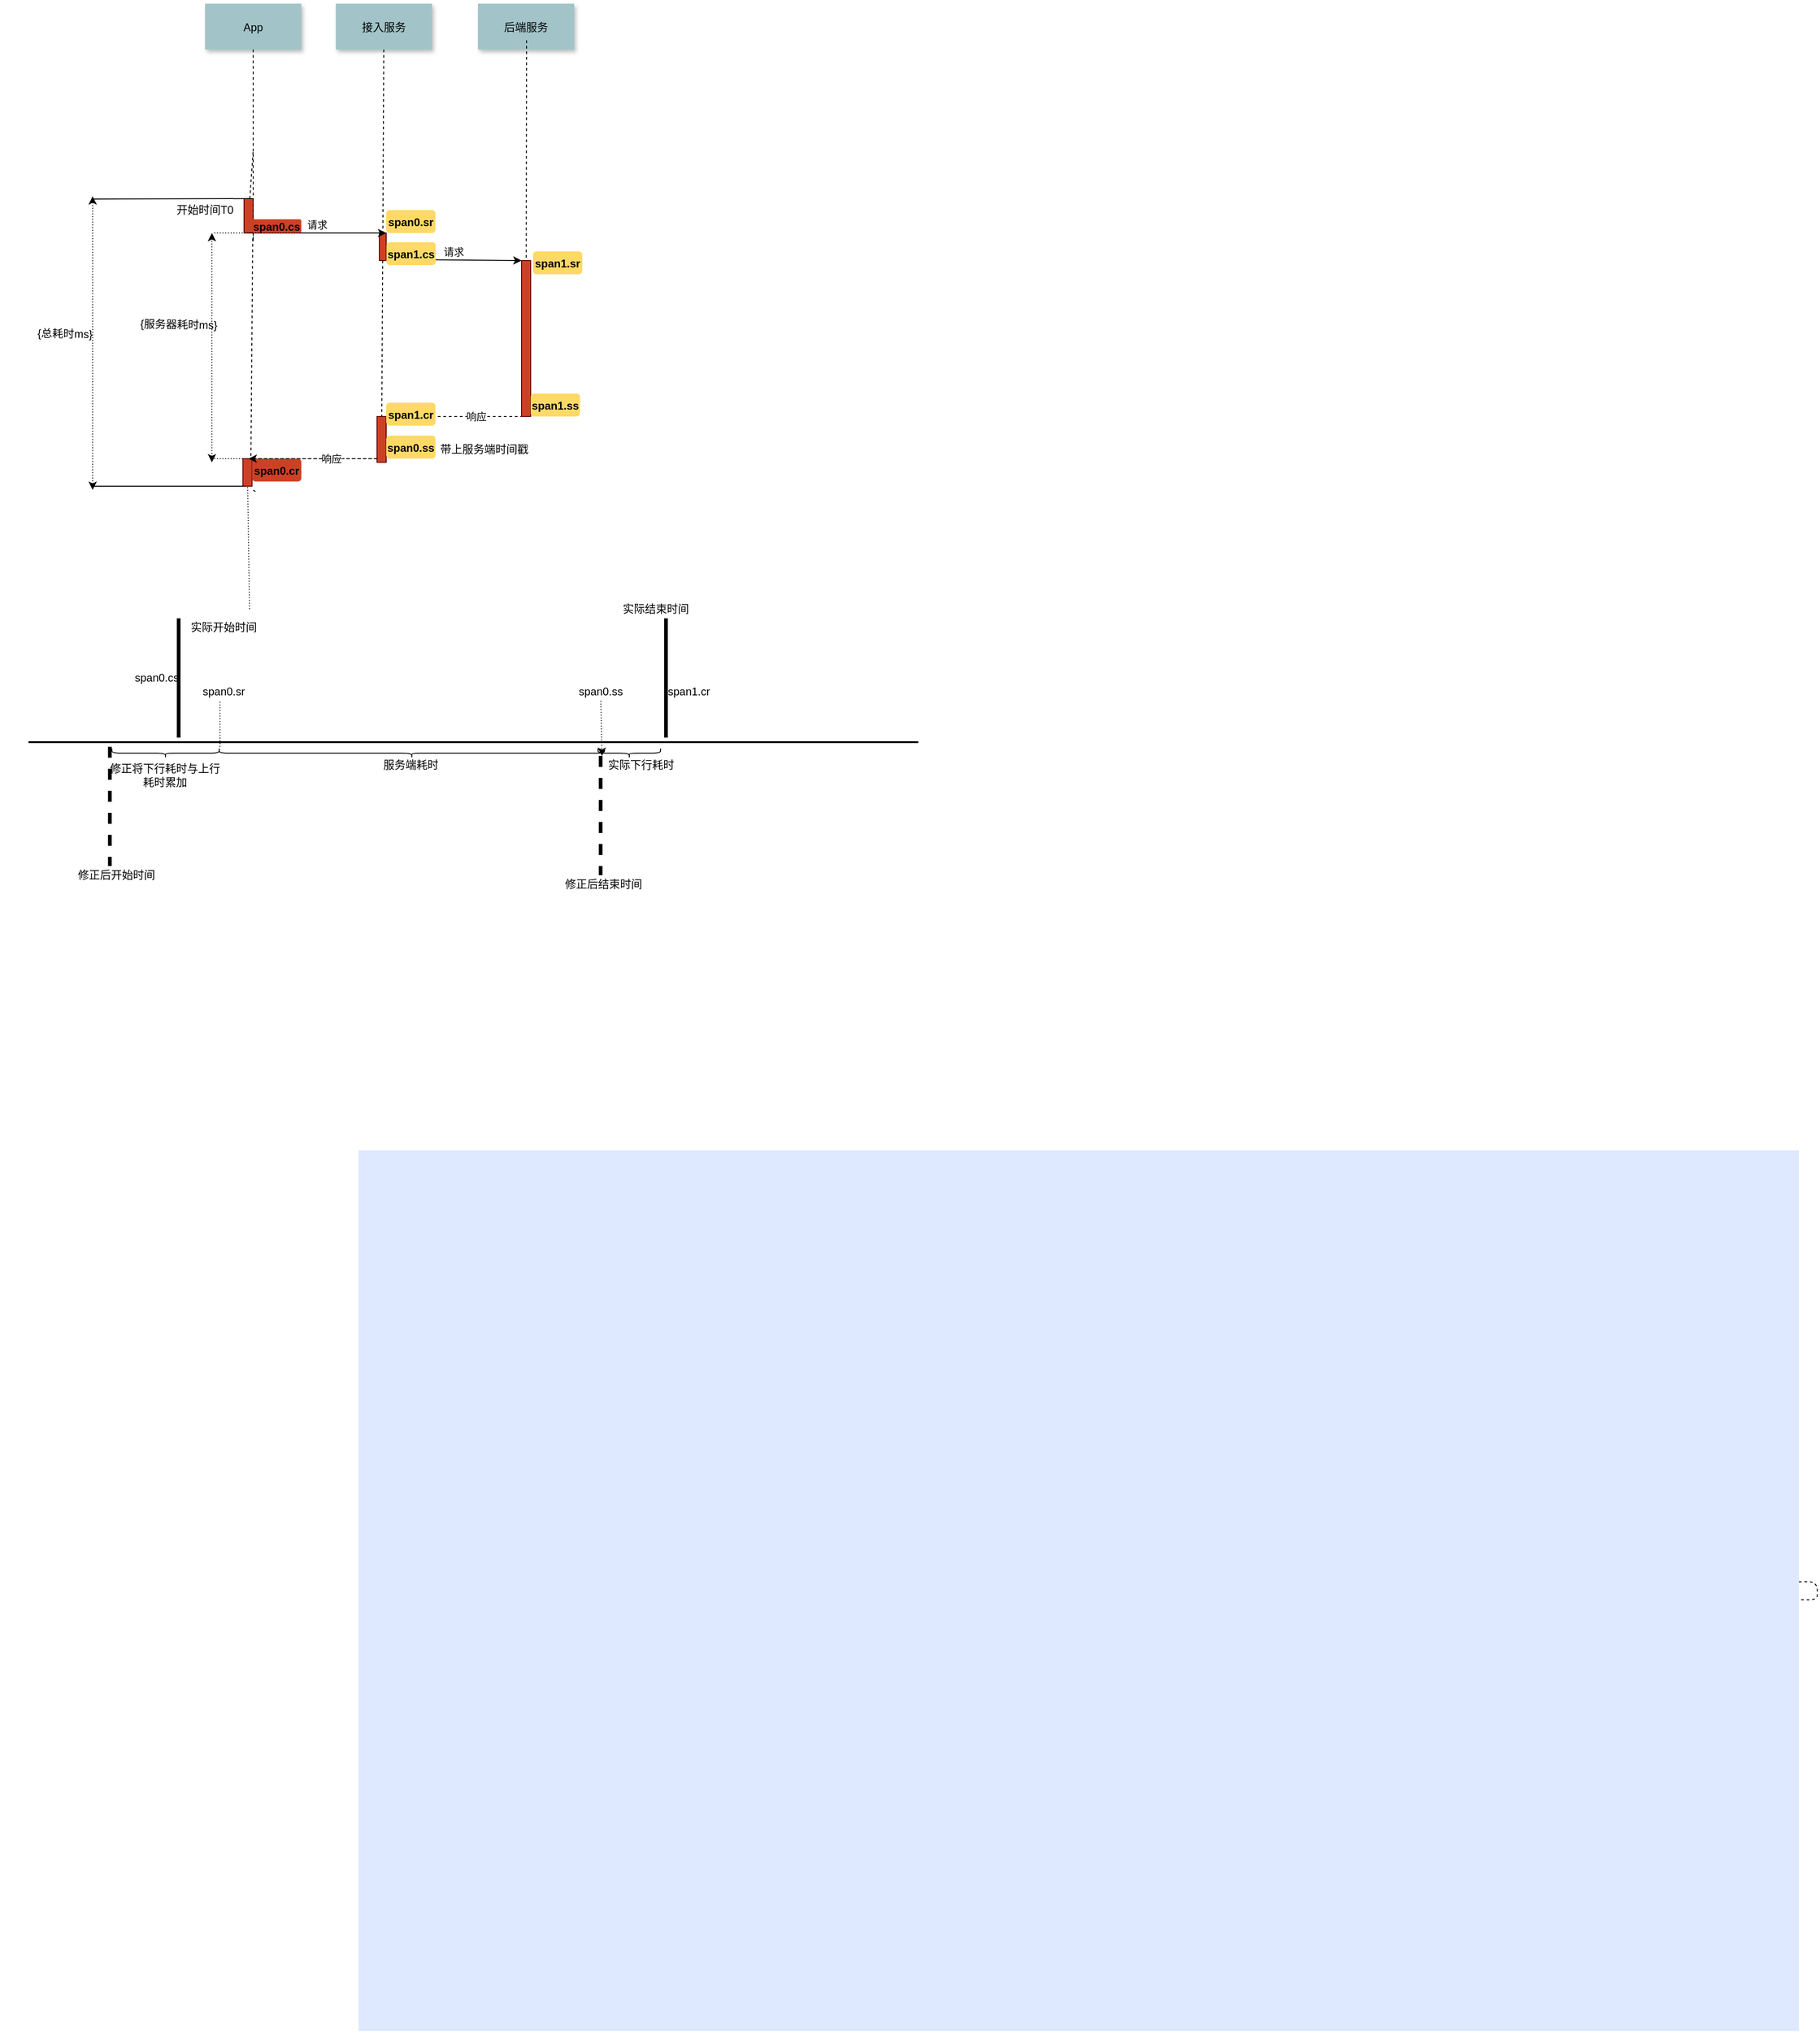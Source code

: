 <mxfile version="14.1.1" type="github">
  <diagram name="Page-1" id="9361dd3d-8414-5efd-6122-117bd74ce7a7">
    <mxGraphModel dx="1822" dy="1194" grid="1" gridSize="10" guides="1" tooltips="1" connect="1" arrows="1" fold="1" page="0" pageScale="1.5" pageWidth="826" pageHeight="1169" background="#ffffff" math="0" shadow="0">
      <root>
        <mxCell id="0" />
        <mxCell id="1" parent="0" />
        <mxCell id="69" value="" style="fillColor=#DEE8FF;strokeColor=none" parent="1" vertex="1">
          <mxGeometry x="320" y="1210" width="1570" height="960" as="geometry" />
        </mxCell>
        <mxCell id="2" value="" style="fillColor=#CC4125;strokeColor=#660000" parent="1" vertex="1">
          <mxGeometry x="195" y="172.5" width="10" height="37.5" as="geometry" />
        </mxCell>
        <mxCell id="4" value="App" style="shadow=1;fillColor=#A2C4C9;strokeColor=none" parent="1" vertex="1">
          <mxGeometry x="152.5" y="-40" width="105" height="50" as="geometry" />
        </mxCell>
        <mxCell id="6" value="" style="fillColor=#CC4125;strokeColor=#660000" parent="1" vertex="1">
          <mxGeometry x="342.5" y="210" width="7.5" height="30" as="geometry" />
        </mxCell>
        <mxCell id="7" value="接入服务" style="shadow=1;fillColor=#A2C4C9;strokeColor=none" parent="1" vertex="1">
          <mxGeometry x="295" y="-40" width="105" height="50" as="geometry" />
        </mxCell>
        <mxCell id="8" value="" style="edgeStyle=none;endArrow=none;dashed=1" parent="1" source="7" target="6" edge="1">
          <mxGeometry x="272.335" y="65" width="100" height="100" as="geometry">
            <mxPoint x="347.259" y="10" as="sourcePoint" />
            <mxPoint x="347.576" y="65" as="targetPoint" />
          </mxGeometry>
        </mxCell>
        <mxCell id="9" value="请求" style="edgeStyle=none;verticalLabelPosition=top;verticalAlign=bottom;" parent="1" edge="1">
          <mxGeometry x="240" y="122.5" width="100" height="100" as="geometry">
            <mxPoint x="200" y="210" as="sourcePoint" />
            <mxPoint x="350" y="210" as="targetPoint" />
          </mxGeometry>
        </mxCell>
        <mxCell id="22" value="后端服务" style="shadow=1;fillColor=#A2C4C9;strokeColor=none" parent="1" vertex="1">
          <mxGeometry x="450" y="-40" width="105" height="50" as="geometry" />
        </mxCell>
        <mxCell id="33" value="" style="edgeStyle=elbowEdgeStyle;elbow=horizontal;endArrow=none;dashed=1" parent="1" source="4" edge="1">
          <mxGeometry x="230.0" y="210" width="100" height="100" as="geometry">
            <mxPoint x="230.0" y="310" as="sourcePoint" />
            <mxPoint x="205" y="220" as="targetPoint" />
          </mxGeometry>
        </mxCell>
        <mxCell id="44" value="" style="edgeStyle=none;dashed=1;endArrow=none" parent="1" edge="1">
          <mxGeometry x="50" y="160" width="100" height="100" as="geometry">
            <mxPoint x="205" y="210" as="sourcePoint" />
            <mxPoint x="205" y="220" as="targetPoint" />
          </mxGeometry>
        </mxCell>
        <mxCell id="48" value="" style="fillColor=#CC4125;strokeColor=#660000" parent="1" vertex="1">
          <mxGeometry x="340" y="410" width="10" height="50" as="geometry" />
        </mxCell>
        <mxCell id="52" value="" style="edgeStyle=none;endArrow=none;dashed=1" parent="1" source="6" target="48" edge="1">
          <mxGeometry x="376.571" y="199.697" width="100" height="100" as="geometry">
            <mxPoint x="451.736" y="144.697" as="sourcePoint" />
            <mxPoint x="451.736" y="324.091" as="targetPoint" />
          </mxGeometry>
        </mxCell>
        <mxCell id="67" value="" style="edgeStyle=elbowEdgeStyle;elbow=vertical;dashed=1;verticalLabelPosition=bottom;verticalAlign=top;exitX=0.75;exitY=1;exitDx=0;exitDy=0;" parent="1" edge="1">
          <mxGeometry x="692.75" y="464.842" width="100" height="100" as="geometry">
            <mxPoint x="505.25" y="410" as="sourcePoint" />
            <mxPoint x="350.25" y="410" as="targetPoint" />
            <Array as="points" />
          </mxGeometry>
        </mxCell>
        <mxCell id="5HQxEZFpeDwhPZsDs-Bs-100" value="响应" style="edgeLabel;html=1;align=center;verticalAlign=middle;resizable=0;points=[];" vertex="1" connectable="0" parent="67">
          <mxGeometry relative="1" as="geometry">
            <mxPoint x="20" as="offset" />
          </mxGeometry>
        </mxCell>
        <mxCell id="75" value="span0.cs" style="rounded=1;fontStyle=1;strokeColor=none;fillColor=#CC4125;" parent="1" vertex="1">
          <mxGeometry x="203.75" y="195" width="53.75" height="15" as="geometry" />
        </mxCell>
        <mxCell id="5HQxEZFpeDwhPZsDs-Bs-90" value="" style="fillColor=#CC4125;strokeColor=#660000" vertex="1" parent="1">
          <mxGeometry x="497.5" y="240" width="10" height="170" as="geometry" />
        </mxCell>
        <mxCell id="5HQxEZFpeDwhPZsDs-Bs-91" value="请求" style="edgeStyle=none;verticalLabelPosition=top;verticalAlign=bottom;entryX=0;entryY=0;entryDx=0;entryDy=0;exitX=0;exitY=0.75;exitDx=0;exitDy=0;" edge="1" parent="1" source="5HQxEZFpeDwhPZsDs-Bs-112" target="5HQxEZFpeDwhPZsDs-Bs-90">
          <mxGeometry x="380" y="32.5" width="100" height="100" as="geometry">
            <mxPoint x="350" y="290" as="sourcePoint" />
            <mxPoint x="500" y="120" as="targetPoint" />
          </mxGeometry>
        </mxCell>
        <mxCell id="5HQxEZFpeDwhPZsDs-Bs-94" value="" style="edgeStyle=none;dashed=1;endArrow=none" edge="1" parent="1" source="2">
          <mxGeometry x="50" y="160" width="100" height="100" as="geometry">
            <mxPoint x="205" y="100" as="sourcePoint" />
            <mxPoint x="205" y="120" as="targetPoint" />
          </mxGeometry>
        </mxCell>
        <mxCell id="5HQxEZFpeDwhPZsDs-Bs-95" value="" style="edgeStyle=none;endArrow=none;dashed=1;entryX=0.75;entryY=0;entryDx=0;entryDy=0;" edge="1" parent="1">
          <mxGeometry x="233.571" y="295.527" width="100" height="100" as="geometry">
            <mxPoint x="205" y="490.412" as="sourcePoint" />
            <mxPoint x="207.5" y="491.66" as="targetPoint" />
          </mxGeometry>
        </mxCell>
        <mxCell id="5HQxEZFpeDwhPZsDs-Bs-97" value="" style="edgeStyle=none;endArrow=none;dashed=1" edge="1" parent="1" target="5HQxEZFpeDwhPZsDs-Bs-90">
          <mxGeometry x="427.925" y="55" width="100" height="100" as="geometry">
            <mxPoint x="502.988" as="sourcePoint" />
            <mxPoint x="502.004" y="240" as="targetPoint" />
          </mxGeometry>
        </mxCell>
        <mxCell id="5HQxEZFpeDwhPZsDs-Bs-102" value="" style="fillColor=#CC4125;strokeColor=#660000" vertex="1" parent="1">
          <mxGeometry x="193.75" y="456" width="10" height="30" as="geometry" />
        </mxCell>
        <mxCell id="5HQxEZFpeDwhPZsDs-Bs-103" value="span0.cr" style="rounded=1;fontStyle=1;strokeColor=none;fillColor=#CC4125;" vertex="1" parent="1">
          <mxGeometry x="203.75" y="455.824" width="53.75" height="25" as="geometry" />
        </mxCell>
        <mxCell id="5HQxEZFpeDwhPZsDs-Bs-111" value="span0.sr" style="rounded=1;fontStyle=1;fillColor=#FFD966;strokeColor=none" vertex="1" parent="1">
          <mxGeometry x="350" y="184.996" width="53.75" height="25" as="geometry" />
        </mxCell>
        <mxCell id="5HQxEZFpeDwhPZsDs-Bs-112" value="span1.cs" style="rounded=1;fontStyle=1;fillColor=#FFD966;strokeColor=none" vertex="1" parent="1">
          <mxGeometry x="350.25" y="219.996" width="53.75" height="25" as="geometry" />
        </mxCell>
        <mxCell id="5HQxEZFpeDwhPZsDs-Bs-113" value="span1.sr" style="rounded=1;fontStyle=1;fillColor=#FFD966;strokeColor=none" vertex="1" parent="1">
          <mxGeometry x="510" y="229.996" width="53.75" height="25" as="geometry" />
        </mxCell>
        <mxCell id="5HQxEZFpeDwhPZsDs-Bs-114" value="span1.ss" style="rounded=1;fontStyle=1;fillColor=#FFD966;strokeColor=none" vertex="1" parent="1">
          <mxGeometry x="507.5" y="384.996" width="53.75" height="25" as="geometry" />
        </mxCell>
        <mxCell id="5HQxEZFpeDwhPZsDs-Bs-115" value="span1.cr" style="rounded=1;fontStyle=1;fillColor=#FFD966;strokeColor=none" vertex="1" parent="1">
          <mxGeometry x="350" y="394.996" width="53.75" height="25" as="geometry" />
        </mxCell>
        <mxCell id="5HQxEZFpeDwhPZsDs-Bs-116" value="" style="edgeStyle=none;endArrow=none;dashed=1;entryX=0.75;entryY=0;entryDx=0;entryDy=0;" edge="1" parent="1">
          <mxGeometry x="233.571" y="295.527" width="100" height="100" as="geometry">
            <mxPoint x="204.5" y="215.83" as="sourcePoint" />
            <mxPoint x="202.5" y="455.83" as="targetPoint" />
          </mxGeometry>
        </mxCell>
        <mxCell id="5HQxEZFpeDwhPZsDs-Bs-117" value="" style="edgeStyle=elbowEdgeStyle;elbow=vertical;dashed=1;verticalLabelPosition=bottom;verticalAlign=top" edge="1" parent="1">
          <mxGeometry x="552.5" y="570.672" width="100" height="100" as="geometry">
            <mxPoint x="340" y="456" as="sourcePoint" />
            <mxPoint x="200" y="456" as="targetPoint" />
            <Array as="points" />
          </mxGeometry>
        </mxCell>
        <mxCell id="5HQxEZFpeDwhPZsDs-Bs-118" value="响应" style="edgeLabel;html=1;align=center;verticalAlign=middle;resizable=0;points=[];" vertex="1" connectable="0" parent="5HQxEZFpeDwhPZsDs-Bs-117">
          <mxGeometry relative="1" as="geometry">
            <mxPoint x="20" as="offset" />
          </mxGeometry>
        </mxCell>
        <mxCell id="5HQxEZFpeDwhPZsDs-Bs-119" value="span0.ss" style="rounded=1;fontStyle=1;fillColor=#FFD966;strokeColor=none" vertex="1" parent="1">
          <mxGeometry x="350" y="430.826" width="53.75" height="25" as="geometry" />
        </mxCell>
        <mxCell id="5HQxEZFpeDwhPZsDs-Bs-122" value="" style="edgeStyle=none;dashed=1;endArrow=none;" edge="1" parent="1" source="69" target="69">
          <mxGeometry x="250" y="805" width="100" height="100" as="geometry">
            <mxPoint x="320" y="725" as="sourcePoint" />
            <mxPoint x="200" y="685" as="targetPoint" />
          </mxGeometry>
        </mxCell>
        <mxCell id="5HQxEZFpeDwhPZsDs-Bs-123" value="" style="endArrow=none;dashed=1;html=1;strokeWidth=1;dashPattern=1 2;" edge="1" parent="1" target="5HQxEZFpeDwhPZsDs-Bs-102">
          <mxGeometry width="50" height="50" relative="1" as="geometry">
            <mxPoint x="201" y="620" as="sourcePoint" />
            <mxPoint x="210" y="610" as="targetPoint" />
          </mxGeometry>
        </mxCell>
        <mxCell id="5HQxEZFpeDwhPZsDs-Bs-127" value="开始时间T0" style="text;html=1;strokeColor=none;fillColor=none;align=center;verticalAlign=middle;whiteSpace=wrap;rounded=0;" vertex="1" parent="1">
          <mxGeometry x="110" y="160" width="85" height="50" as="geometry" />
        </mxCell>
        <mxCell id="5HQxEZFpeDwhPZsDs-Bs-130" value="" style="edgeStyle=elbowEdgeStyle;elbow=vertical;endArrow=none;exitX=0.25;exitY=1;exitDx=0;exitDy=0;" edge="1" parent="1" source="5HQxEZFpeDwhPZsDs-Bs-102">
          <mxGeometry x="20.0" y="480.433" width="100" height="100" as="geometry">
            <mxPoint x="180" y="590" as="sourcePoint" />
            <mxPoint x="30" y="486" as="targetPoint" />
            <Array as="points" />
          </mxGeometry>
        </mxCell>
        <mxCell id="5HQxEZFpeDwhPZsDs-Bs-131" value="{总耗时ms}" style="text;html=1;strokeColor=none;fillColor=none;align=center;verticalAlign=middle;whiteSpace=wrap;rounded=0;rotation=1;" vertex="1" parent="1">
          <mxGeometry x="-70" y="310" width="140" height="20" as="geometry" />
        </mxCell>
        <mxCell id="5HQxEZFpeDwhPZsDs-Bs-132" value="带上服务端时间戳" style="text;html=1;strokeColor=none;fillColor=none;align=center;verticalAlign=middle;whiteSpace=wrap;rounded=0;" vertex="1" parent="1">
          <mxGeometry x="404" y="436" width="106" height="20" as="geometry" />
        </mxCell>
        <mxCell id="5HQxEZFpeDwhPZsDs-Bs-133" value="" style="edgeStyle=elbowEdgeStyle;elbow=vertical;endArrow=none;exitX=0.25;exitY=1;exitDx=0;exitDy=0;" edge="1" parent="1">
          <mxGeometry x="28.75" y="166.933" width="100" height="100" as="geometry">
            <mxPoint x="205" y="172.5" as="sourcePoint" />
            <mxPoint x="30" y="173" as="targetPoint" />
            <Array as="points" />
          </mxGeometry>
        </mxCell>
        <mxCell id="5HQxEZFpeDwhPZsDs-Bs-136" value="" style="endArrow=none;html=1;dashed=1;dashPattern=1 2;strokeWidth=1;" edge="1" parent="1">
          <mxGeometry width="50" height="50" relative="1" as="geometry">
            <mxPoint x="162.5" y="210" as="sourcePoint" />
            <mxPoint x="342.5" y="210" as="targetPoint" />
          </mxGeometry>
        </mxCell>
        <mxCell id="5HQxEZFpeDwhPZsDs-Bs-137" value="" style="endArrow=none;html=1;dashed=1;dashPattern=1 2;strokeWidth=1;" edge="1" parent="1">
          <mxGeometry width="50" height="50" relative="1" as="geometry">
            <mxPoint x="162.5" y="456" as="sourcePoint" />
            <mxPoint x="342.5" y="456" as="targetPoint" />
            <Array as="points">
              <mxPoint x="320" y="456" />
            </Array>
          </mxGeometry>
        </mxCell>
        <mxCell id="5HQxEZFpeDwhPZsDs-Bs-140" value="" style="endArrow=classic;startArrow=classic;html=1;dashed=1;dashPattern=1 2;strokeWidth=1;" edge="1" parent="1">
          <mxGeometry width="50" height="50" relative="1" as="geometry">
            <mxPoint x="160" y="460" as="sourcePoint" />
            <mxPoint x="160" y="210" as="targetPoint" />
          </mxGeometry>
        </mxCell>
        <mxCell id="5HQxEZFpeDwhPZsDs-Bs-141" value="" style="endArrow=classic;startArrow=classic;html=1;dashed=1;dashPattern=1 2;strokeWidth=1;" edge="1" parent="1">
          <mxGeometry width="50" height="50" relative="1" as="geometry">
            <mxPoint x="30" y="490" as="sourcePoint" />
            <mxPoint x="30" y="170" as="targetPoint" />
          </mxGeometry>
        </mxCell>
        <mxCell id="5HQxEZFpeDwhPZsDs-Bs-142" value="{服务器耗时ms}" style="text;html=1;strokeColor=none;fillColor=none;align=center;verticalAlign=middle;whiteSpace=wrap;rounded=0;rotation=1;" vertex="1" parent="1">
          <mxGeometry x="53.75" y="300" width="140" height="20" as="geometry" />
        </mxCell>
        <mxCell id="5HQxEZFpeDwhPZsDs-Bs-161" value="" style="line;strokeWidth=2;html=1;fillColor=#CC4125;" vertex="1" parent="1">
          <mxGeometry x="-40" y="760" width="970" height="10" as="geometry" />
        </mxCell>
        <mxCell id="5HQxEZFpeDwhPZsDs-Bs-163" value="span0.cs" style="text;html=1;strokeColor=none;fillColor=none;align=center;verticalAlign=middle;whiteSpace=wrap;rounded=0;" vertex="1" parent="1">
          <mxGeometry x="80" y="685" width="40" height="20" as="geometry" />
        </mxCell>
        <mxCell id="5HQxEZFpeDwhPZsDs-Bs-191" value="" style="edgeStyle=none;rounded=0;orthogonalLoop=1;jettySize=auto;html=1;dashed=1;dashPattern=1 2;strokeWidth=1;" edge="1" parent="1" source="5HQxEZFpeDwhPZsDs-Bs-173" target="5HQxEZFpeDwhPZsDs-Bs-190">
          <mxGeometry relative="1" as="geometry" />
        </mxCell>
        <mxCell id="5HQxEZFpeDwhPZsDs-Bs-173" value="span0.ss" style="text;html=1;strokeColor=none;fillColor=none;align=center;verticalAlign=middle;whiteSpace=wrap;rounded=0;" vertex="1" parent="1">
          <mxGeometry x="563.75" y="700" width="40" height="20" as="geometry" />
        </mxCell>
        <mxCell id="5HQxEZFpeDwhPZsDs-Bs-179" value="span1.cr" style="text;html=1;strokeColor=none;fillColor=none;align=center;verticalAlign=middle;whiteSpace=wrap;rounded=0;" vertex="1" parent="1">
          <mxGeometry x="660" y="700" width="40" height="20" as="geometry" />
        </mxCell>
        <mxCell id="5HQxEZFpeDwhPZsDs-Bs-180" value="" style="endArrow=none;html=1;dashed=1;dashPattern=1 2;strokeWidth=1;" edge="1" parent="1">
          <mxGeometry width="50" height="50" relative="1" as="geometry">
            <mxPoint x="168.75" y="770" as="sourcePoint" />
            <mxPoint x="168.75" y="720" as="targetPoint" />
          </mxGeometry>
        </mxCell>
        <mxCell id="5HQxEZFpeDwhPZsDs-Bs-181" value="span0.sr" style="text;html=1;strokeColor=none;fillColor=none;align=center;verticalAlign=middle;whiteSpace=wrap;rounded=0;" vertex="1" parent="1">
          <mxGeometry x="152.5" y="700" width="40" height="20" as="geometry" />
        </mxCell>
        <mxCell id="5HQxEZFpeDwhPZsDs-Bs-184" value="" style="shape=curlyBracket;whiteSpace=wrap;html=1;rounded=1;fillColor=#CC4125;rotation=-90;size=0.5;" vertex="1" parent="1">
          <mxGeometry x="104.45" y="718.53" width="10" height="117.02" as="geometry" />
        </mxCell>
        <mxCell id="5HQxEZFpeDwhPZsDs-Bs-188" value="" style="line;strokeWidth=4;direction=south;html=1;perimeter=backbonePerimeter;points=[];outlineConnect=0;fillColor=#CC4125;" vertex="1" parent="1">
          <mxGeometry x="650" y="630" width="10" height="130" as="geometry" />
        </mxCell>
        <mxCell id="5HQxEZFpeDwhPZsDs-Bs-189" value="实际结束时间" style="text;html=1;strokeColor=none;fillColor=none;align=center;verticalAlign=middle;whiteSpace=wrap;rounded=0;" vertex="1" parent="1">
          <mxGeometry x="603.75" y="610" width="80" height="20" as="geometry" />
        </mxCell>
        <mxCell id="5HQxEZFpeDwhPZsDs-Bs-190" value="" style="line;strokeWidth=4;direction=south;html=1;perimeter=backbonePerimeter;points=[];outlineConnect=0;fillColor=#CC4125;dashed=1;" vertex="1" parent="1">
          <mxGeometry x="578.75" y="780" width="10" height="130" as="geometry" />
        </mxCell>
        <mxCell id="5HQxEZFpeDwhPZsDs-Bs-192" value="修正后结束时间" style="text;html=1;strokeColor=none;fillColor=none;align=center;verticalAlign=middle;whiteSpace=wrap;rounded=0;" vertex="1" parent="1">
          <mxGeometry x="538.75" y="910" width="96.25" height="20" as="geometry" />
        </mxCell>
        <mxCell id="5HQxEZFpeDwhPZsDs-Bs-195" value="" style="shape=curlyBracket;whiteSpace=wrap;html=1;rounded=1;fillColor=#CC4125;rotation=-90;" vertex="1" parent="1">
          <mxGeometry x="372.96" y="567.04" width="10" height="420" as="geometry" />
        </mxCell>
        <mxCell id="5HQxEZFpeDwhPZsDs-Bs-197" value="服务端耗时" style="text;html=1;strokeColor=none;fillColor=none;align=center;verticalAlign=middle;whiteSpace=wrap;rounded=0;dashed=1;" vertex="1" parent="1">
          <mxGeometry x="340" y="780" width="74" height="20" as="geometry" />
        </mxCell>
        <mxCell id="5HQxEZFpeDwhPZsDs-Bs-198" value="" style="line;strokeWidth=4;direction=south;html=1;perimeter=backbonePerimeter;points=[];outlineConnect=0;fillColor=#CC4125;dashed=1;" vertex="1" parent="1">
          <mxGeometry x="43.75" y="770" width="10" height="130" as="geometry" />
        </mxCell>
        <mxCell id="5HQxEZFpeDwhPZsDs-Bs-199" value="修正后开始时间" style="text;html=1;strokeColor=none;fillColor=none;align=center;verticalAlign=middle;whiteSpace=wrap;rounded=0;" vertex="1" parent="1">
          <mxGeometry x="7.5" y="900" width="96.25" height="20" as="geometry" />
        </mxCell>
        <mxCell id="5HQxEZFpeDwhPZsDs-Bs-202" value="" style="line;strokeWidth=4;direction=south;html=1;perimeter=backbonePerimeter;points=[];outlineConnect=0;fillColor=#CC4125;" vertex="1" parent="1">
          <mxGeometry x="118.75" y="630" width="10" height="130" as="geometry" />
        </mxCell>
        <mxCell id="5HQxEZFpeDwhPZsDs-Bs-203" value="实际开始时间" style="text;html=1;strokeColor=none;fillColor=none;align=center;verticalAlign=middle;whiteSpace=wrap;rounded=0;" vertex="1" parent="1">
          <mxGeometry x="132.5" y="630" width="80" height="20" as="geometry" />
        </mxCell>
        <mxCell id="5HQxEZFpeDwhPZsDs-Bs-208" value="" style="shape=curlyBracket;whiteSpace=wrap;html=1;rounded=1;fillColor=#CC4125;rotation=-90;size=0.5;" vertex="1" parent="1">
          <mxGeometry x="610" y="742.98" width="10" height="68.12" as="geometry" />
        </mxCell>
        <mxCell id="5HQxEZFpeDwhPZsDs-Bs-209" value="实际下行耗时" style="text;html=1;strokeColor=none;fillColor=none;align=center;verticalAlign=middle;whiteSpace=wrap;rounded=0;dashed=1;" vertex="1" parent="1">
          <mxGeometry x="590" y="780" width="76" height="20" as="geometry" />
        </mxCell>
        <mxCell id="5HQxEZFpeDwhPZsDs-Bs-210" value="修正将下行耗时与上行耗时累加" style="text;html=1;strokeColor=none;fillColor=none;align=center;verticalAlign=middle;whiteSpace=wrap;rounded=0;dashed=1;" vertex="1" parent="1">
          <mxGeometry x="45.45" y="791.1" width="128" height="20" as="geometry" />
        </mxCell>
      </root>
    </mxGraphModel>
  </diagram>
</mxfile>
